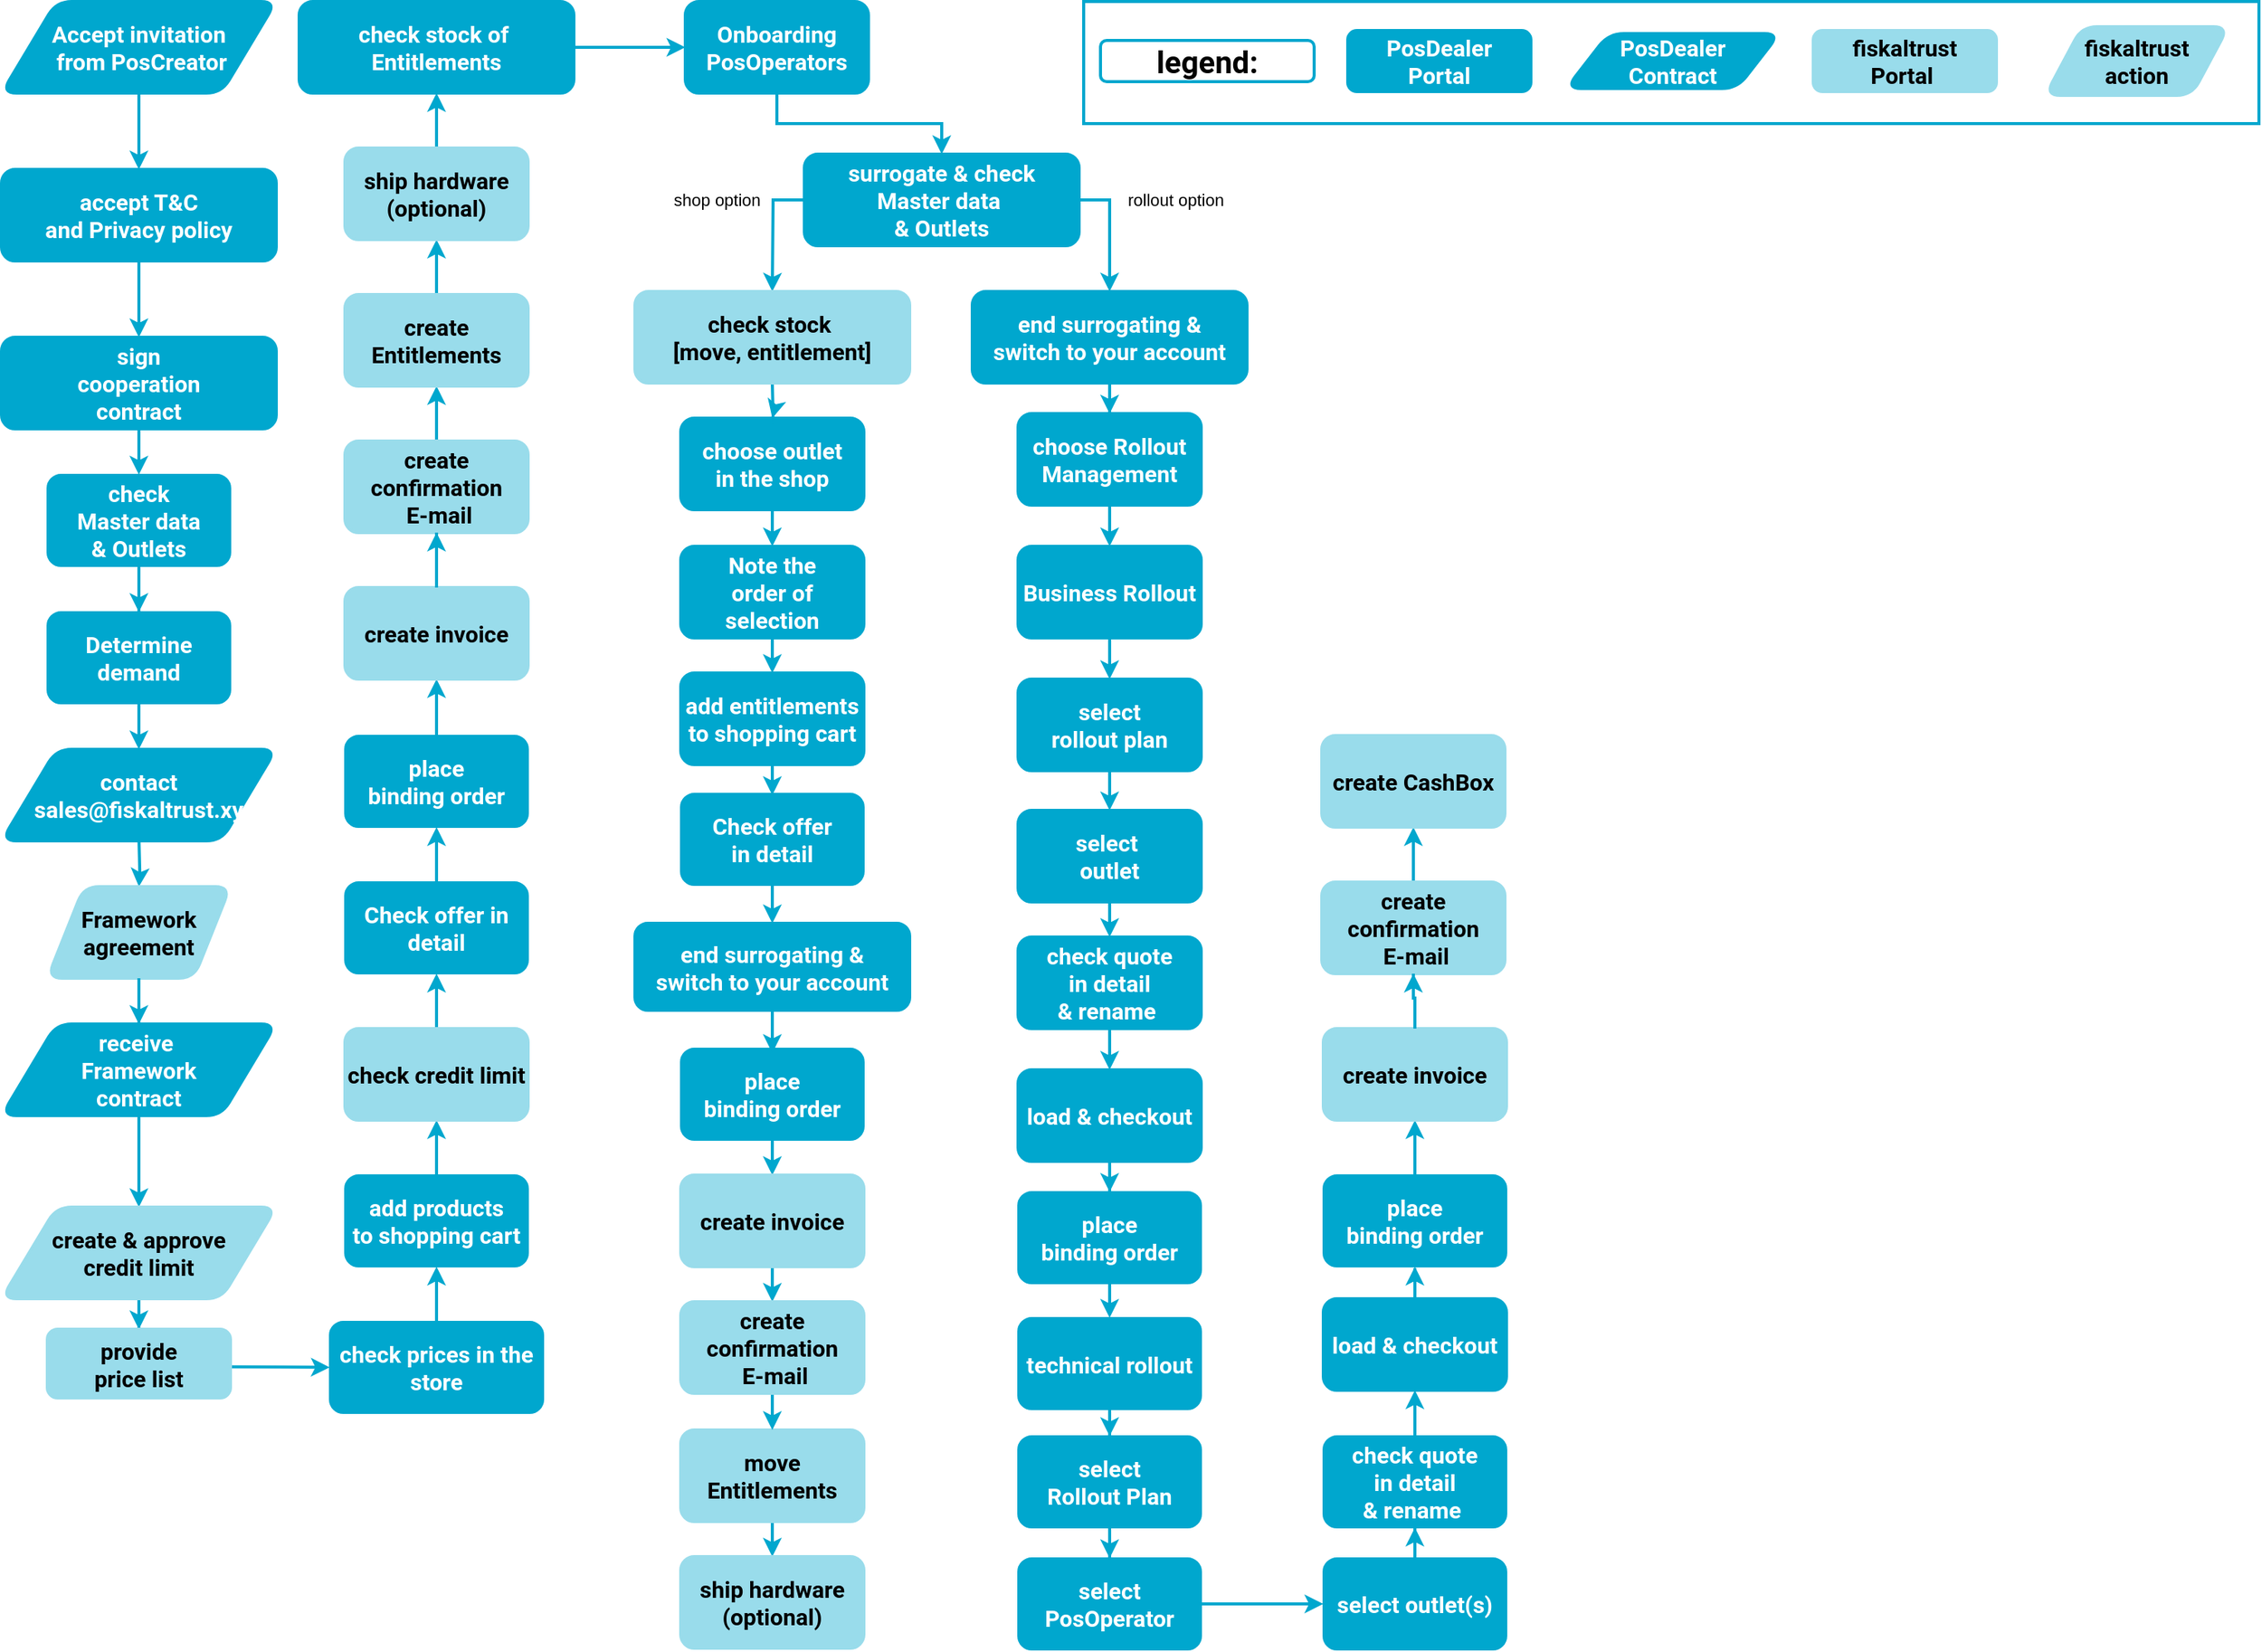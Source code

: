 <mxfile version="16.0.2" type="device"><diagram id="QbzfSZQ-SDMrvHjBKsKO" name="Seite-1"><mxGraphModel dx="2638" dy="857" grid="1" gridSize="10" guides="1" tooltips="1" connect="1" arrows="1" fold="1" page="1" pageScale="1" pageWidth="827" pageHeight="1169" math="0" shadow="0"><root><mxCell id="0"/><mxCell id="1" parent="0"/><mxCell id="4OiBXsp9UvLavrkh-ctq-4" value="" style="edgeStyle=orthogonalEdgeStyle;rounded=0;orthogonalLoop=1;jettySize=auto;html=1;fontFamily=Roboto;fontSize=24;fontColor=#00A7CE;strokeColor=#00A7CE;strokeWidth=2;" parent="1" source="4OiBXsp9UvLavrkh-ctq-5" target="4OiBXsp9UvLavrkh-ctq-7" edge="1"><mxGeometry relative="1" as="geometry"/></mxCell><mxCell id="4OiBXsp9UvLavrkh-ctq-5" value="Accept invitation&lt;br&gt;&amp;nbsp;from PosCreator" style="shape=parallelogram;whiteSpace=wrap;html=1;rounded=1;fontFamily=Roboto;fontSize=15;fontColor=#FFFFFF;strokeColor=#00A7CE;fillColor=#00A7CE;strokeWidth=2;fontStyle=1whiteSpace=wrap;html=1;rounded=1;fontFamily=Roboto;fontSize=15;fontColor=#FFFFFF;fontStyle=1;strokeColor=#00A7CE;fillColor=#00A7CE;" parent="1" vertex="1"><mxGeometry x="-819" y="10" width="180" height="60" as="geometry"/></mxCell><mxCell id="4OiBXsp9UvLavrkh-ctq-6" value="" style="edgeStyle=orthogonalEdgeStyle;rounded=0;orthogonalLoop=1;jettySize=auto;html=1;fontColor=#00A7CE;strokeColor=#00A7CE;strokeWidth=2;" parent="1" source="4OiBXsp9UvLavrkh-ctq-7" target="4OiBXsp9UvLavrkh-ctq-10" edge="1"><mxGeometry relative="1" as="geometry"/></mxCell><mxCell id="4OiBXsp9UvLavrkh-ctq-7" value="accept T&amp;amp;C&lt;br&gt;and Privacy policy&lt;br&gt;" style="whiteSpace=wrap;html=1;rounded=1;fontFamily=Roboto;fontSize=15;fontColor=#FFFFFF;strokeColor=#00A7CE;fillColor=#00A7CE;strokeWidth=2;fontStyle=1" parent="1" vertex="1"><mxGeometry x="-819" y="120" width="180" height="60" as="geometry"/></mxCell><mxCell id="4OiBXsp9UvLavrkh-ctq-8" value="" style="edgeStyle=orthogonalEdgeStyle;rounded=0;orthogonalLoop=1;jettySize=auto;html=1;fontColor=#00A7CE;strokeColor=#00A7CE;strokeWidth=2;exitX=0.916;exitY=0.548;exitDx=0;exitDy=0;exitPerimeter=0;" parent="1" source="6P4gsvASm-TvAO0imJt--30" target="4OiBXsp9UvLavrkh-ctq-11" edge="1"><mxGeometry relative="1" as="geometry"/></mxCell><mxCell id="4OiBXsp9UvLavrkh-ctq-9" value="" style="edgeStyle=orthogonalEdgeStyle;rounded=0;orthogonalLoop=1;jettySize=auto;html=1;fontColor=#00A7CE;strokeColor=#00A7CE;startArrow=none;strokeWidth=2;" parent="1" source="6P4gsvASm-TvAO0imJt--11" edge="1"><mxGeometry relative="1" as="geometry"><mxPoint x="-729" y="500" as="targetPoint"/></mxGeometry></mxCell><mxCell id="6P4gsvASm-TvAO0imJt--14" value="" style="edgeStyle=orthogonalEdgeStyle;rounded=0;orthogonalLoop=1;jettySize=auto;html=1;fontColor=#000000;strokeColor=#00A7CE;strokeWidth=2;" parent="1" source="4OiBXsp9UvLavrkh-ctq-10" target="6P4gsvASm-TvAO0imJt--11" edge="1"><mxGeometry relative="1" as="geometry"/></mxCell><mxCell id="4OiBXsp9UvLavrkh-ctq-10" value="&lt;span&gt;sign&lt;br&gt;cooperation &lt;br&gt;contract&lt;/span&gt;" style="whiteSpace=wrap;html=1;rounded=1;fontFamily=Roboto;fontSize=15;fontColor=#FFFFFF;strokeColor=#00A7CE;fillColor=#00A7CE;strokeWidth=2;fontStyle=1" parent="1" vertex="1"><mxGeometry x="-819" y="230" width="180" height="60" as="geometry"/></mxCell><mxCell id="6P4gsvASm-TvAO0imJt--34" value="" style="edgeStyle=orthogonalEdgeStyle;rounded=0;orthogonalLoop=1;jettySize=auto;html=1;fontColor=#000000;strokeColor=#00A7CE;strokeWidth=2;" parent="1" source="4OiBXsp9UvLavrkh-ctq-11" target="6P4gsvASm-TvAO0imJt--33" edge="1"><mxGeometry relative="1" as="geometry"/></mxCell><mxCell id="4OiBXsp9UvLavrkh-ctq-11" value="check prices in the store" style="whiteSpace=wrap;html=1;rounded=1;fontFamily=Roboto;fontSize=15;fontColor=#FFFFFF;fontStyle=1;strokeColor=#00A7CE;fillColor=#00A7CE;" parent="1" vertex="1"><mxGeometry x="-604" y="875" width="140" height="60" as="geometry"/></mxCell><mxCell id="4OiBXsp9UvLavrkh-ctq-12" value="" style="edgeStyle=orthogonalEdgeStyle;rounded=0;orthogonalLoop=1;jettySize=auto;html=1;fontColor=#FFFFFF;strokeColor=#00A7CE;strokeWidth=2;" parent="1" target="4OiBXsp9UvLavrkh-ctq-15" edge="1"><mxGeometry relative="1" as="geometry"><mxPoint x="-728.923" y="560" as="sourcePoint"/></mxGeometry></mxCell><mxCell id="4OiBXsp9UvLavrkh-ctq-13" value="contact sales@fiskaltrust.xy" style="shape=parallelogram;whiteSpace=wrap;html=1;rounded=1;fontFamily=Roboto;fontSize=15;fontColor=#FFFFFF;strokeColor=#00A7CE;fillColor=#00A7CE;strokeWidth=2;fontStyle=1" parent="1" vertex="1"><mxGeometry x="-819" y="500" width="180" height="60" as="geometry"/></mxCell><mxCell id="4OiBXsp9UvLavrkh-ctq-14" value="" style="edgeStyle=orthogonalEdgeStyle;rounded=0;orthogonalLoop=1;jettySize=auto;html=1;fontColor=#FFFFFF;strokeColor=#00A7CE;strokeWidth=2;" parent="1" source="4OiBXsp9UvLavrkh-ctq-15" target="4OiBXsp9UvLavrkh-ctq-16" edge="1"><mxGeometry relative="1" as="geometry"/></mxCell><mxCell id="6P4gsvASm-TvAO0imJt--19" value="" style="edgeStyle=orthogonalEdgeStyle;rounded=0;orthogonalLoop=1;jettySize=auto;html=1;fontColor=#000000;strokeColor=#00A7CE;strokeWidth=2;startArrow=none;" parent="1" source="4OiBXsp9UvLavrkh-ctq-16" target="6P4gsvASm-TvAO0imJt--17" edge="1"><mxGeometry relative="1" as="geometry"/></mxCell><mxCell id="4OiBXsp9UvLavrkh-ctq-15" value="Framework agreement" style="shape=parallelogram;whiteSpace=wrap;html=1;rounded=1;fontFamily=Roboto;fontSize=15;fontColor=#000000;strokeColor=#99DCEB;fillColor=#99DCEB;strokeWidth=2;fontStyle=1" parent="1" vertex="1"><mxGeometry x="-789" y="590" width="120" height="60" as="geometry"/></mxCell><mxCell id="6P4gsvASm-TvAO0imJt--16" value="" style="edgeStyle=orthogonalEdgeStyle;rounded=0;orthogonalLoop=1;jettySize=auto;html=1;fontColor=#000000;strokeColor=#00A7CE;strokeWidth=2;" parent="1" source="6P4gsvASm-TvAO0imJt--11" target="6P4gsvASm-TvAO0imJt--15" edge="1"><mxGeometry relative="1" as="geometry"/></mxCell><mxCell id="6P4gsvASm-TvAO0imJt--11" value="check &lt;br&gt;Master data &lt;br&gt;&amp;amp; Outlets" style="whiteSpace=wrap;html=1;fontSize=15;fontFamily=Roboto;fillColor=#00A7CE;strokeColor=#00A7CE;fontColor=#FFFFFF;rounded=1;fontStyle=1;" parent="1" vertex="1"><mxGeometry x="-789" y="320" width="120" height="60" as="geometry"/></mxCell><mxCell id="6P4gsvASm-TvAO0imJt--15" value="Determine demand" style="whiteSpace=wrap;html=1;fontSize=15;fontFamily=Roboto;fillColor=#00A7CE;strokeColor=#00A7CE;fontColor=#FFFFFF;rounded=1;fontStyle=1;" parent="1" vertex="1"><mxGeometry x="-789" y="410" width="120" height="60" as="geometry"/></mxCell><mxCell id="6P4gsvASm-TvAO0imJt--31" value="" style="edgeStyle=orthogonalEdgeStyle;rounded=0;orthogonalLoop=1;jettySize=auto;html=1;fontColor=#000000;strokeColor=#00A7CE;strokeWidth=2;" parent="1" source="6P4gsvASm-TvAO0imJt--17" target="6P4gsvASm-TvAO0imJt--30" edge="1"><mxGeometry relative="1" as="geometry"/></mxCell><mxCell id="6P4gsvASm-TvAO0imJt--17" value="create &amp;amp; approve&lt;br&gt;credit limit" style="shape=parallelogram;whiteSpace=wrap;html=1;rounded=1;fontFamily=Roboto;fontSize=15;fontColor=#000000;strokeColor=#99DCEB;fillColor=#99DCEB;strokeWidth=2;fontStyle=1" parent="1" vertex="1"><mxGeometry x="-819" y="800.004" width="180" height="60" as="geometry"/></mxCell><mxCell id="6P4gsvASm-TvAO0imJt--30" value="provide&lt;br&gt;price list" style="whiteSpace=wrap;html=1;rounded=1;fontFamily=Roboto;fontSize=15;fontColor=#000000;strokeColor=#99DCEB;fillColor=#99DCEB;strokeWidth=2;fontStyle=1" parent="1" vertex="1"><mxGeometry x="-789" y="880.004" width="120" height="45" as="geometry"/></mxCell><mxCell id="4OiBXsp9UvLavrkh-ctq-16" value="receive&amp;nbsp;&lt;br&gt;Framework &lt;br&gt;contract" style="shape=parallelogram;whiteSpace=wrap;html=1;rounded=1;fontFamily=Roboto;fontSize=15;fontColor=#FFFFFF;strokeColor=#00A7CE;fillColor=#00A7CE;strokeWidth=2;fontStyle=1" parent="1" vertex="1"><mxGeometry x="-819" y="680" width="180" height="60" as="geometry"/></mxCell><mxCell id="6P4gsvASm-TvAO0imJt--32" value="" style="edgeStyle=orthogonalEdgeStyle;rounded=0;orthogonalLoop=1;jettySize=auto;html=1;fontColor=#000000;strokeColor=#00A7CE;strokeWidth=2;endArrow=none;" parent="1" source="4OiBXsp9UvLavrkh-ctq-15" target="4OiBXsp9UvLavrkh-ctq-16" edge="1"><mxGeometry relative="1" as="geometry"><mxPoint x="-729" y="650" as="sourcePoint"/><mxPoint x="-729" y="800.004" as="targetPoint"/></mxGeometry></mxCell><mxCell id="6P4gsvASm-TvAO0imJt--36" value="" style="edgeStyle=orthogonalEdgeStyle;rounded=0;orthogonalLoop=1;jettySize=auto;html=1;fontColor=#000000;strokeColor=#00A7CE;strokeWidth=2;" parent="1" source="6P4gsvASm-TvAO0imJt--33" target="6P4gsvASm-TvAO0imJt--35" edge="1"><mxGeometry relative="1" as="geometry"/></mxCell><mxCell id="6P4gsvASm-TvAO0imJt--33" value="add products&lt;br&gt;to shopping cart" style="whiteSpace=wrap;html=1;fontSize=15;fontFamily=Roboto;fillColor=#00A7CE;strokeColor=#00A7CE;fontColor=#FFFFFF;rounded=1;fontStyle=1;" parent="1" vertex="1"><mxGeometry x="-594" y="779" width="120" height="60" as="geometry"/></mxCell><mxCell id="6P4gsvASm-TvAO0imJt--38" value="" style="edgeStyle=orthogonalEdgeStyle;rounded=0;orthogonalLoop=1;jettySize=auto;html=1;fontColor=#000000;strokeColor=#00A7CE;strokeWidth=2;" parent="1" source="6P4gsvASm-TvAO0imJt--35" target="6P4gsvASm-TvAO0imJt--37" edge="1"><mxGeometry relative="1" as="geometry"/></mxCell><mxCell id="6P4gsvASm-TvAO0imJt--35" value="check credit limit" style="whiteSpace=wrap;html=1;rounded=1;fontFamily=Roboto;fontSize=15;fontColor=#000000;strokeColor=#99DCEB;fillColor=#99DCEB;strokeWidth=2;fontStyle=1" parent="1" vertex="1"><mxGeometry x="-594" y="683" width="120" height="60" as="geometry"/></mxCell><mxCell id="6P4gsvASm-TvAO0imJt--40" value="" style="edgeStyle=orthogonalEdgeStyle;rounded=0;orthogonalLoop=1;jettySize=auto;html=1;fontColor=#000000;strokeColor=#00A7CE;strokeWidth=2;" parent="1" source="6P4gsvASm-TvAO0imJt--37" target="6P4gsvASm-TvAO0imJt--39" edge="1"><mxGeometry relative="1" as="geometry"/></mxCell><mxCell id="6P4gsvASm-TvAO0imJt--37" value="&lt;span&gt;Check offer in detail&lt;/span&gt;" style="whiteSpace=wrap;html=1;fontSize=15;fontFamily=Roboto;fillColor=#00A7CE;strokeColor=#00A7CE;fontColor=#FFFFFF;rounded=1;fontStyle=1;" parent="1" vertex="1"><mxGeometry x="-594" y="587" width="120" height="60" as="geometry"/></mxCell><mxCell id="6P4gsvASm-TvAO0imJt--42" value="" style="edgeStyle=orthogonalEdgeStyle;rounded=0;orthogonalLoop=1;jettySize=auto;html=1;fontColor=#000000;strokeColor=#00A7CE;strokeWidth=2;" parent="1" source="6P4gsvASm-TvAO0imJt--39" target="6P4gsvASm-TvAO0imJt--41" edge="1"><mxGeometry relative="1" as="geometry"/></mxCell><mxCell id="6P4gsvASm-TvAO0imJt--39" value="place &lt;br&gt;binding order" style="whiteSpace=wrap;html=1;fontSize=15;fontFamily=Roboto;fillColor=#00A7CE;strokeColor=#00A7CE;fontColor=#FFFFFF;rounded=1;fontStyle=1;" parent="1" vertex="1"><mxGeometry x="-594" y="491" width="120" height="60" as="geometry"/></mxCell><mxCell id="6P4gsvASm-TvAO0imJt--44" value="" style="edgeStyle=orthogonalEdgeStyle;rounded=0;orthogonalLoop=1;jettySize=auto;html=1;fontColor=#000000;strokeColor=#00A7CE;strokeWidth=2;startArrow=none;" parent="1" source="6P4gsvASm-TvAO0imJt--49" target="6P4gsvASm-TvAO0imJt--43" edge="1"><mxGeometry relative="1" as="geometry"/></mxCell><mxCell id="6P4gsvASm-TvAO0imJt--50" value="" style="edgeStyle=orthogonalEdgeStyle;rounded=0;orthogonalLoop=1;jettySize=auto;html=1;fontColor=#000000;strokeColor=#00A7CE;strokeWidth=2;" parent="1" source="6P4gsvASm-TvAO0imJt--41" target="6P4gsvASm-TvAO0imJt--49" edge="1"><mxGeometry relative="1" as="geometry"/></mxCell><mxCell id="6P4gsvASm-TvAO0imJt--41" value="create invoice" style="whiteSpace=wrap;html=1;rounded=1;fontFamily=Roboto;fontSize=15;fontColor=#000000;strokeColor=#99DCEB;fillColor=#99DCEB;strokeWidth=2;fontStyle=1" parent="1" vertex="1"><mxGeometry x="-594" y="394" width="120" height="60" as="geometry"/></mxCell><mxCell id="6P4gsvASm-TvAO0imJt--46" value="" style="edgeStyle=orthogonalEdgeStyle;rounded=0;orthogonalLoop=1;jettySize=auto;html=1;fontColor=#000000;strokeColor=#00A7CE;strokeWidth=2;" parent="1" source="6P4gsvASm-TvAO0imJt--43" target="6P4gsvASm-TvAO0imJt--45" edge="1"><mxGeometry relative="1" as="geometry"/></mxCell><mxCell id="6P4gsvASm-TvAO0imJt--43" value="create Entitlements" style="whiteSpace=wrap;html=1;fontSize=15;fontFamily=Roboto;fillColor=#99DCEB;strokeColor=#99DCEB;fontColor=#000000;rounded=1;strokeWidth=2;fontStyle=1;" parent="1" vertex="1"><mxGeometry x="-594" y="202" width="120" height="60" as="geometry"/></mxCell><mxCell id="6P4gsvASm-TvAO0imJt--48" value="" style="edgeStyle=orthogonalEdgeStyle;rounded=0;orthogonalLoop=1;jettySize=auto;html=1;fontColor=#000000;strokeColor=#00A7CE;strokeWidth=2;" parent="1" source="6P4gsvASm-TvAO0imJt--45" target="6P4gsvASm-TvAO0imJt--47" edge="1"><mxGeometry relative="1" as="geometry"/></mxCell><mxCell id="6P4gsvASm-TvAO0imJt--45" value="ship hardware&lt;br&gt;(optional)" style="whiteSpace=wrap;html=1;fontSize=15;fontFamily=Roboto;fillColor=#99DCEB;strokeColor=#99DCEB;fontColor=#000000;rounded=1;strokeWidth=2;fontStyle=1;" parent="1" vertex="1"><mxGeometry x="-594" y="106" width="120" height="60" as="geometry"/></mxCell><mxCell id="6P4gsvASm-TvAO0imJt--53" value="" style="edgeStyle=orthogonalEdgeStyle;rounded=0;orthogonalLoop=1;jettySize=auto;html=1;fontColor=#000000;strokeColor=#00A7CE;strokeWidth=2;" parent="1" source="6P4gsvASm-TvAO0imJt--47" target="6P4gsvASm-TvAO0imJt--52" edge="1"><mxGeometry relative="1" as="geometry"/></mxCell><mxCell id="6P4gsvASm-TvAO0imJt--47" value="check stock of&amp;nbsp;&lt;br&gt;Entitlements" style="whiteSpace=wrap;html=1;rounded=1;fontFamily=Roboto;fontSize=15;fontColor=#FFFFFF;strokeColor=#00A7CE;fillColor=#00A7CE;strokeWidth=2;fontStyle=1" parent="1" vertex="1"><mxGeometry x="-624" y="10" width="180" height="60" as="geometry"/></mxCell><mxCell id="6P4gsvASm-TvAO0imJt--49" value="create confirmation&lt;br&gt;&amp;nbsp;E-mail" style="whiteSpace=wrap;html=1;fontSize=15;fontFamily=Roboto;fillColor=#99DCEB;strokeColor=#99DCEB;fontColor=#000000;rounded=1;strokeWidth=2;fontStyle=1;" parent="1" vertex="1"><mxGeometry x="-594" y="298" width="120" height="60" as="geometry"/></mxCell><mxCell id="6P4gsvASm-TvAO0imJt--51" value="" style="edgeStyle=orthogonalEdgeStyle;rounded=0;orthogonalLoop=1;jettySize=auto;html=1;fontColor=#000000;strokeColor=#00A7CE;strokeWidth=2;endArrow=none;" parent="1" source="6P4gsvASm-TvAO0imJt--41" target="6P4gsvASm-TvAO0imJt--49" edge="1"><mxGeometry relative="1" as="geometry"><mxPoint x="-534" y="415" as="sourcePoint"/><mxPoint x="-534" y="265" as="targetPoint"/></mxGeometry></mxCell><mxCell id="6P4gsvASm-TvAO0imJt--55" value="" style="edgeStyle=orthogonalEdgeStyle;rounded=0;orthogonalLoop=1;jettySize=auto;html=1;fontColor=#000000;strokeColor=#00A7CE;strokeWidth=2;" parent="1" source="6P4gsvASm-TvAO0imJt--52" target="6P4gsvASm-TvAO0imJt--54" edge="1"><mxGeometry relative="1" as="geometry"/></mxCell><mxCell id="6P4gsvASm-TvAO0imJt--52" value="Onboarding PosOperators" style="whiteSpace=wrap;html=1;fontSize=15;fontFamily=Roboto;fillColor=#00A7CE;strokeColor=#00A7CE;fontColor=#FFFFFF;rounded=1;strokeWidth=2;fontStyle=1;" parent="1" vertex="1"><mxGeometry x="-371" y="10" width="120" height="60" as="geometry"/></mxCell><mxCell id="6P4gsvASm-TvAO0imJt--63" value="" style="edgeStyle=orthogonalEdgeStyle;rounded=0;orthogonalLoop=1;jettySize=auto;html=1;fontColor=#000000;strokeColor=#00A7CE;strokeWidth=2;exitX=0;exitY=0.5;exitDx=0;exitDy=0;" parent="1" source="6P4gsvASm-TvAO0imJt--54" edge="1"><mxGeometry relative="1" as="geometry"><mxPoint x="-314.0" y="200" as="targetPoint"/></mxGeometry></mxCell><mxCell id="6P4gsvASm-TvAO0imJt--138" value="shop option&amp;nbsp;" style="edgeLabel;html=1;align=center;verticalAlign=middle;resizable=0;points=[];fontColor=#000000;" parent="6P4gsvASm-TvAO0imJt--63" vertex="1" connectable="0"><mxGeometry x="-0.489" relative="1" as="geometry"><mxPoint x="-36" as="offset"/></mxGeometry></mxCell><mxCell id="6P4gsvASm-TvAO0imJt--85" style="edgeStyle=orthogonalEdgeStyle;rounded=0;orthogonalLoop=1;jettySize=auto;html=1;entryX=0.5;entryY=0;entryDx=0;entryDy=0;fontColor=#000000;strokeColor=#00A7CE;strokeWidth=2;exitX=1;exitY=0.5;exitDx=0;exitDy=0;" parent="1" source="6P4gsvASm-TvAO0imJt--54" target="6P4gsvASm-TvAO0imJt--84" edge="1"><mxGeometry relative="1" as="geometry"/></mxCell><mxCell id="6P4gsvASm-TvAO0imJt--139" value="rollout option" style="edgeLabel;html=1;align=center;verticalAlign=middle;resizable=0;points=[];fontColor=#000000;" parent="6P4gsvASm-TvAO0imJt--85" vertex="1" connectable="0"><mxGeometry x="-0.494" relative="1" as="geometry"><mxPoint x="43" as="offset"/></mxGeometry></mxCell><mxCell id="6P4gsvASm-TvAO0imJt--54" value="&lt;span&gt;surrogate &amp;amp; check&lt;br&gt;&lt;/span&gt;&lt;span&gt;Master data&amp;nbsp;&lt;br&gt;&lt;/span&gt;&lt;span&gt;&amp;amp; Outlets&lt;/span&gt;" style="whiteSpace=wrap;html=1;fontSize=15;fontFamily=Roboto;fillColor=#00A7CE;strokeColor=#00A7CE;fontColor=#FFFFFF;rounded=1;strokeWidth=2;fontStyle=1;" parent="1" vertex="1"><mxGeometry x="-293" y="110" width="180" height="60" as="geometry"/></mxCell><mxCell id="6P4gsvASm-TvAO0imJt--59" value="" style="edgeStyle=orthogonalEdgeStyle;rounded=0;orthogonalLoop=1;jettySize=auto;html=1;fontColor=#000000;strokeColor=#00A7CE;strokeWidth=2;" parent="1" source="6P4gsvASm-TvAO0imJt--56" target="6P4gsvASm-TvAO0imJt--58" edge="1"><mxGeometry relative="1" as="geometry"/></mxCell><mxCell id="6P4gsvASm-TvAO0imJt--56" value="choose outlet&lt;br&gt;in the shop" style="whiteSpace=wrap;html=1;fontSize=15;fontFamily=Roboto;fillColor=#00A7CE;strokeColor=#00A7CE;fontColor=#FFFFFF;rounded=1;strokeWidth=2;fontStyle=1;" parent="1" vertex="1"><mxGeometry x="-374" y="283" width="120" height="60" as="geometry"/></mxCell><mxCell id="6P4gsvASm-TvAO0imJt--133" value="" style="edgeStyle=orthogonalEdgeStyle;rounded=0;orthogonalLoop=1;jettySize=auto;html=1;fontColor=#000000;strokeColor=#00A7CE;strokeWidth=2;" parent="1" source="6P4gsvASm-TvAO0imJt--58" target="6P4gsvASm-TvAO0imJt--132" edge="1"><mxGeometry relative="1" as="geometry"/></mxCell><mxCell id="6P4gsvASm-TvAO0imJt--58" value="&lt;div&gt;Note the &lt;br&gt;order of selection&lt;/div&gt;" style="whiteSpace=wrap;html=1;fontSize=15;fontFamily=Roboto;fillColor=#00A7CE;strokeColor=#00A7CE;fontColor=#FFFFFF;rounded=1;strokeWidth=2;fontStyle=1;" parent="1" vertex="1"><mxGeometry x="-374" y="367" width="120" height="60" as="geometry"/></mxCell><mxCell id="6P4gsvASm-TvAO0imJt--64" value="" style="edgeStyle=orthogonalEdgeStyle;rounded=0;orthogonalLoop=1;jettySize=auto;html=1;fontColor=#000000;strokeColor=#00A7CE;strokeWidth=2;" parent="1" target="6P4gsvASm-TvAO0imJt--56" edge="1"><mxGeometry relative="1" as="geometry"><mxPoint x="-314.0" y="260" as="sourcePoint"/></mxGeometry></mxCell><mxCell id="6P4gsvASm-TvAO0imJt--60" value="check stock&amp;nbsp;&lt;br&gt;[move, entitlement]" style="whiteSpace=wrap;html=1;rounded=1;fontFamily=Roboto;fontSize=15;fontColor=#000000;strokeColor=#99DCEB;fillColor=#99DCEB;strokeWidth=2;fontStyle=1" parent="1" vertex="1"><mxGeometry x="-404" y="200" width="180" height="60" as="geometry"/></mxCell><mxCell id="6P4gsvASm-TvAO0imJt--78" value="" style="edgeStyle=orthogonalEdgeStyle;rounded=0;orthogonalLoop=1;jettySize=auto;html=1;fontColor=#000000;strokeColor=#00A7CE;strokeWidth=2;entryX=0.5;entryY=0;entryDx=0;entryDy=0;" parent="1" source="6P4gsvASm-TvAO0imJt--65" target="6P4gsvASm-TvAO0imJt--77" edge="1"><mxGeometry relative="1" as="geometry"><mxPoint x="-314.0" y="612" as="targetPoint"/></mxGeometry></mxCell><mxCell id="6P4gsvASm-TvAO0imJt--65" value="&lt;span&gt;Check offer&lt;br&gt;in detail&lt;/span&gt;" style="whiteSpace=wrap;html=1;fontSize=15;fontFamily=Roboto;fillColor=#00A7CE;strokeColor=#00A7CE;fontColor=#FFFFFF;rounded=1;fontStyle=1;" parent="1" vertex="1"><mxGeometry x="-374" y="529" width="120" height="60" as="geometry"/></mxCell><mxCell id="6P4gsvASm-TvAO0imJt--73" value="" style="edgeStyle=orthogonalEdgeStyle;rounded=0;orthogonalLoop=1;jettySize=auto;html=1;fontColor=#000000;strokeColor=#00A7CE;strokeWidth=2;" parent="1" source="6P4gsvASm-TvAO0imJt--67" target="6P4gsvASm-TvAO0imJt--69" edge="1"><mxGeometry relative="1" as="geometry"/></mxCell><mxCell id="6P4gsvASm-TvAO0imJt--67" value="place &lt;br&gt;binding order" style="whiteSpace=wrap;html=1;fontSize=15;fontFamily=Roboto;fillColor=#00A7CE;strokeColor=#00A7CE;fontColor=#FFFFFF;rounded=1;fontStyle=1;" parent="1" vertex="1"><mxGeometry x="-374" y="696" width="120" height="60" as="geometry"/></mxCell><mxCell id="6P4gsvASm-TvAO0imJt--74" value="" style="edgeStyle=orthogonalEdgeStyle;rounded=0;orthogonalLoop=1;jettySize=auto;html=1;fontColor=#000000;strokeColor=#00A7CE;strokeWidth=2;" parent="1" source="6P4gsvASm-TvAO0imJt--69" target="6P4gsvASm-TvAO0imJt--72" edge="1"><mxGeometry relative="1" as="geometry"/></mxCell><mxCell id="6P4gsvASm-TvAO0imJt--69" value="create invoice" style="whiteSpace=wrap;html=1;rounded=1;fontFamily=Roboto;fontSize=15;fontColor=#000000;strokeColor=#99DCEB;fillColor=#99DCEB;strokeWidth=2;fontStyle=1" parent="1" vertex="1"><mxGeometry x="-374" y="779" width="120" height="60" as="geometry"/></mxCell><mxCell id="6P4gsvASm-TvAO0imJt--76" value="" style="edgeStyle=orthogonalEdgeStyle;rounded=0;orthogonalLoop=1;jettySize=auto;html=1;fontColor=#000000;strokeColor=#00A7CE;strokeWidth=2;" parent="1" source="6P4gsvASm-TvAO0imJt--70" target="6P4gsvASm-TvAO0imJt--71" edge="1"><mxGeometry relative="1" as="geometry"/></mxCell><mxCell id="6P4gsvASm-TvAO0imJt--70" value="move Entitlements" style="whiteSpace=wrap;html=1;fontSize=15;fontFamily=Roboto;fillColor=#99DCEB;strokeColor=#99DCEB;fontColor=#000000;rounded=1;strokeWidth=2;fontStyle=1;" parent="1" vertex="1"><mxGeometry x="-374" y="946" width="120" height="60" as="geometry"/></mxCell><mxCell id="6P4gsvASm-TvAO0imJt--71" value="ship hardware&lt;br&gt;(optional)" style="whiteSpace=wrap;html=1;fontSize=15;fontFamily=Roboto;fillColor=#99DCEB;strokeColor=#99DCEB;fontColor=#000000;rounded=1;strokeWidth=2;fontStyle=1;" parent="1" vertex="1"><mxGeometry x="-374" y="1029" width="120" height="60" as="geometry"/></mxCell><mxCell id="6P4gsvASm-TvAO0imJt--75" value="" style="edgeStyle=orthogonalEdgeStyle;rounded=0;orthogonalLoop=1;jettySize=auto;html=1;fontColor=#000000;strokeColor=#00A7CE;strokeWidth=2;" parent="1" source="6P4gsvASm-TvAO0imJt--72" target="6P4gsvASm-TvAO0imJt--70" edge="1"><mxGeometry relative="1" as="geometry"/></mxCell><mxCell id="6P4gsvASm-TvAO0imJt--72" value="create confirmation&lt;br&gt;&amp;nbsp;E-mail" style="whiteSpace=wrap;html=1;fontSize=15;fontFamily=Roboto;fillColor=#99DCEB;strokeColor=#99DCEB;fontColor=#000000;rounded=1;strokeWidth=2;fontStyle=1;" parent="1" vertex="1"><mxGeometry x="-374" y="862" width="120" height="60" as="geometry"/></mxCell><mxCell id="6P4gsvASm-TvAO0imJt--103" value="" style="edgeStyle=orthogonalEdgeStyle;rounded=0;orthogonalLoop=1;jettySize=auto;html=1;fontColor=#000000;strokeColor=#00A7CE;strokeWidth=2;" parent="1" source="6P4gsvASm-TvAO0imJt--77" edge="1"><mxGeometry relative="1" as="geometry"><mxPoint x="-314" y="699" as="targetPoint"/></mxGeometry></mxCell><mxCell id="6P4gsvASm-TvAO0imJt--77" value="&lt;span&gt;end surrogating &amp;amp;&lt;br&gt;switch to your account&lt;/span&gt;" style="whiteSpace=wrap;html=1;fontSize=15;fontFamily=Roboto;fillColor=#00A7CE;strokeColor=#00A7CE;fontColor=#FFFFFF;rounded=1;strokeWidth=2;fontStyle=1;" parent="1" vertex="1"><mxGeometry x="-404" y="614" width="180" height="57" as="geometry"/></mxCell><mxCell id="6P4gsvASm-TvAO0imJt--87" value="" style="edgeStyle=orthogonalEdgeStyle;rounded=0;orthogonalLoop=1;jettySize=auto;html=1;fontColor=#000000;strokeColor=#00A7CE;strokeWidth=2;" parent="1" source="6P4gsvASm-TvAO0imJt--84" target="6P4gsvASm-TvAO0imJt--86" edge="1"><mxGeometry relative="1" as="geometry"/></mxCell><mxCell id="6P4gsvASm-TvAO0imJt--84" value="&lt;span&gt;end surrogating &amp;amp;&lt;br&gt;switch to your account&lt;/span&gt;" style="whiteSpace=wrap;html=1;fontSize=15;fontFamily=Roboto;fillColor=#00A7CE;strokeColor=#00A7CE;fontColor=#FFFFFF;rounded=1;strokeWidth=2;fontStyle=1;" parent="1" vertex="1"><mxGeometry x="-183" y="200" width="180" height="60" as="geometry"/></mxCell><mxCell id="6P4gsvASm-TvAO0imJt--89" value="" style="edgeStyle=orthogonalEdgeStyle;rounded=0;orthogonalLoop=1;jettySize=auto;html=1;fontColor=#000000;strokeColor=#00A7CE;strokeWidth=2;" parent="1" source="6P4gsvASm-TvAO0imJt--86" target="6P4gsvASm-TvAO0imJt--88" edge="1"><mxGeometry relative="1" as="geometry"/></mxCell><mxCell id="6P4gsvASm-TvAO0imJt--86" value="choose Rollout Management" style="whiteSpace=wrap;html=1;fontSize=15;fontFamily=Roboto;fillColor=#00A7CE;strokeColor=#00A7CE;fontColor=#FFFFFF;rounded=1;strokeWidth=2;fontStyle=1;" parent="1" vertex="1"><mxGeometry x="-153" y="280" width="120" height="60" as="geometry"/></mxCell><mxCell id="6P4gsvASm-TvAO0imJt--91" value="" style="edgeStyle=orthogonalEdgeStyle;rounded=0;orthogonalLoop=1;jettySize=auto;html=1;fontColor=#000000;strokeColor=#00A7CE;strokeWidth=2;" parent="1" source="6P4gsvASm-TvAO0imJt--88" target="6P4gsvASm-TvAO0imJt--90" edge="1"><mxGeometry relative="1" as="geometry"/></mxCell><mxCell id="6P4gsvASm-TvAO0imJt--88" value="Business Rollout" style="whiteSpace=wrap;html=1;fontSize=15;fontFamily=Roboto;fillColor=#00A7CE;strokeColor=#00A7CE;fontColor=#FFFFFF;rounded=1;strokeWidth=2;fontStyle=1;" parent="1" vertex="1"><mxGeometry x="-153" y="367" width="120" height="60" as="geometry"/></mxCell><mxCell id="6P4gsvASm-TvAO0imJt--93" value="" style="edgeStyle=orthogonalEdgeStyle;rounded=0;orthogonalLoop=1;jettySize=auto;html=1;fontColor=#000000;strokeColor=#00A7CE;strokeWidth=2;" parent="1" source="6P4gsvASm-TvAO0imJt--90" target="6P4gsvASm-TvAO0imJt--92" edge="1"><mxGeometry relative="1" as="geometry"/></mxCell><mxCell id="6P4gsvASm-TvAO0imJt--90" value="select&lt;br&gt;rollout plan" style="whiteSpace=wrap;html=1;fontSize=15;fontFamily=Roboto;fillColor=#00A7CE;strokeColor=#00A7CE;fontColor=#FFFFFF;rounded=1;strokeWidth=2;fontStyle=1;" parent="1" vertex="1"><mxGeometry x="-153" y="454" width="120" height="60" as="geometry"/></mxCell><mxCell id="6P4gsvASm-TvAO0imJt--95" value="" style="edgeStyle=orthogonalEdgeStyle;rounded=0;orthogonalLoop=1;jettySize=auto;html=1;fontColor=#000000;strokeColor=#00A7CE;strokeWidth=2;" parent="1" source="6P4gsvASm-TvAO0imJt--92" target="6P4gsvASm-TvAO0imJt--94" edge="1"><mxGeometry relative="1" as="geometry"/></mxCell><mxCell id="6P4gsvASm-TvAO0imJt--92" value="select&amp;nbsp;&lt;br&gt;outlet" style="whiteSpace=wrap;html=1;fontSize=15;fontFamily=Roboto;fillColor=#00A7CE;strokeColor=#00A7CE;fontColor=#FFFFFF;rounded=1;strokeWidth=2;fontStyle=1;" parent="1" vertex="1"><mxGeometry x="-153" y="540" width="120" height="60" as="geometry"/></mxCell><mxCell id="6P4gsvASm-TvAO0imJt--97" value="" style="edgeStyle=orthogonalEdgeStyle;rounded=0;orthogonalLoop=1;jettySize=auto;html=1;fontColor=#000000;strokeColor=#00A7CE;strokeWidth=2;" parent="1" source="6P4gsvASm-TvAO0imJt--94" target="6P4gsvASm-TvAO0imJt--96" edge="1"><mxGeometry relative="1" as="geometry"/></mxCell><mxCell id="6P4gsvASm-TvAO0imJt--94" value="check quote &lt;br&gt;in detail&lt;br&gt;&amp;amp; rename&amp;nbsp;" style="whiteSpace=wrap;html=1;fontSize=15;fontFamily=Roboto;fillColor=#00A7CE;strokeColor=#00A7CE;fontColor=#FFFFFF;rounded=1;strokeWidth=2;fontStyle=1;" parent="1" vertex="1"><mxGeometry x="-153" y="623" width="120" height="60" as="geometry"/></mxCell><mxCell id="6P4gsvASm-TvAO0imJt--101" value="" style="edgeStyle=orthogonalEdgeStyle;rounded=0;orthogonalLoop=1;jettySize=auto;html=1;fontColor=#000000;strokeColor=#00A7CE;strokeWidth=2;" parent="1" source="6P4gsvASm-TvAO0imJt--96" target="6P4gsvASm-TvAO0imJt--100" edge="1"><mxGeometry relative="1" as="geometry"/></mxCell><mxCell id="6P4gsvASm-TvAO0imJt--96" value="load &amp;amp; checkout" style="whiteSpace=wrap;html=1;fontSize=15;fontFamily=Roboto;fillColor=#00A7CE;strokeColor=#00A7CE;fontColor=#FFFFFF;rounded=1;strokeWidth=2;fontStyle=1;" parent="1" vertex="1"><mxGeometry x="-153" y="710" width="120" height="60" as="geometry"/></mxCell><mxCell id="6P4gsvASm-TvAO0imJt--105" value="" style="edgeStyle=orthogonalEdgeStyle;rounded=0;orthogonalLoop=1;jettySize=auto;html=1;fontColor=#000000;strokeColor=#00A7CE;strokeWidth=2;" parent="1" source="6P4gsvASm-TvAO0imJt--100" target="6P4gsvASm-TvAO0imJt--104" edge="1"><mxGeometry relative="1" as="geometry"/></mxCell><mxCell id="6P4gsvASm-TvAO0imJt--100" value="place &lt;br&gt;binding order" style="whiteSpace=wrap;html=1;fontSize=15;fontFamily=Roboto;fillColor=#00A7CE;strokeColor=#00A7CE;fontColor=#FFFFFF;rounded=1;fontStyle=1;" parent="1" vertex="1"><mxGeometry x="-153" y="790" width="120" height="60" as="geometry"/></mxCell><mxCell id="6P4gsvASm-TvAO0imJt--107" value="" style="edgeStyle=orthogonalEdgeStyle;rounded=0;orthogonalLoop=1;jettySize=auto;html=1;fontColor=#000000;strokeColor=#00A7CE;strokeWidth=2;" parent="1" source="6P4gsvASm-TvAO0imJt--104" target="6P4gsvASm-TvAO0imJt--106" edge="1"><mxGeometry relative="1" as="geometry"/></mxCell><mxCell id="6P4gsvASm-TvAO0imJt--104" value="technical rollout" style="whiteSpace=wrap;html=1;fontSize=15;fontFamily=Roboto;fillColor=#00A7CE;strokeColor=#00A7CE;fontColor=#FFFFFF;rounded=1;fontStyle=1;" parent="1" vertex="1"><mxGeometry x="-153" y="872.5" width="120" height="60" as="geometry"/></mxCell><mxCell id="6P4gsvASm-TvAO0imJt--109" value="" style="edgeStyle=orthogonalEdgeStyle;rounded=0;orthogonalLoop=1;jettySize=auto;html=1;fontColor=#000000;strokeColor=#00A7CE;strokeWidth=2;" parent="1" source="6P4gsvASm-TvAO0imJt--106" target="6P4gsvASm-TvAO0imJt--108" edge="1"><mxGeometry relative="1" as="geometry"/></mxCell><mxCell id="6P4gsvASm-TvAO0imJt--106" value="select&lt;br&gt;Rollout Plan" style="whiteSpace=wrap;html=1;fontSize=15;fontFamily=Roboto;fillColor=#00A7CE;strokeColor=#00A7CE;fontColor=#FFFFFF;rounded=1;fontStyle=1;" parent="1" vertex="1"><mxGeometry x="-153" y="950" width="120" height="60" as="geometry"/></mxCell><mxCell id="6P4gsvASm-TvAO0imJt--111" value="" style="edgeStyle=orthogonalEdgeStyle;rounded=0;orthogonalLoop=1;jettySize=auto;html=1;fontColor=#000000;strokeColor=#00A7CE;strokeWidth=2;" parent="1" source="6P4gsvASm-TvAO0imJt--108" target="6P4gsvASm-TvAO0imJt--110" edge="1"><mxGeometry relative="1" as="geometry"/></mxCell><mxCell id="6P4gsvASm-TvAO0imJt--108" value="select PosOperator" style="whiteSpace=wrap;html=1;fontSize=15;fontFamily=Roboto;fillColor=#00A7CE;strokeColor=#00A7CE;fontColor=#FFFFFF;rounded=1;fontStyle=1;" parent="1" vertex="1"><mxGeometry x="-153" y="1030" width="120" height="60" as="geometry"/></mxCell><mxCell id="6P4gsvASm-TvAO0imJt--113" value="" style="edgeStyle=orthogonalEdgeStyle;rounded=0;orthogonalLoop=1;jettySize=auto;html=1;fontColor=#000000;strokeColor=#00A7CE;strokeWidth=2;" parent="1" source="6P4gsvASm-TvAO0imJt--110" target="6P4gsvASm-TvAO0imJt--112" edge="1"><mxGeometry relative="1" as="geometry"/></mxCell><mxCell id="6P4gsvASm-TvAO0imJt--110" value="select outlet(s)" style="whiteSpace=wrap;html=1;fontSize=15;fontFamily=Roboto;fillColor=#00A7CE;strokeColor=#00A7CE;fontColor=#FFFFFF;rounded=1;fontStyle=1;" parent="1" vertex="1"><mxGeometry x="47" y="1030" width="120" height="60" as="geometry"/></mxCell><mxCell id="6P4gsvASm-TvAO0imJt--115" value="" style="edgeStyle=orthogonalEdgeStyle;rounded=0;orthogonalLoop=1;jettySize=auto;html=1;fontColor=#000000;strokeColor=#00A7CE;strokeWidth=2;" parent="1" source="6P4gsvASm-TvAO0imJt--112" target="6P4gsvASm-TvAO0imJt--114" edge="1"><mxGeometry relative="1" as="geometry"/></mxCell><mxCell id="6P4gsvASm-TvAO0imJt--112" value="&lt;span&gt;check quote&lt;/span&gt;&lt;br&gt;&lt;span&gt;in detail&lt;/span&gt;&lt;br&gt;&lt;span&gt;&amp;amp; rename&amp;nbsp;&lt;/span&gt;" style="whiteSpace=wrap;html=1;fontSize=15;fontFamily=Roboto;fillColor=#00A7CE;strokeColor=#00A7CE;fontColor=#FFFFFF;rounded=1;fontStyle=1;" parent="1" vertex="1"><mxGeometry x="47" y="950" width="120" height="60" as="geometry"/></mxCell><mxCell id="6P4gsvASm-TvAO0imJt--117" value="" style="edgeStyle=orthogonalEdgeStyle;rounded=0;orthogonalLoop=1;jettySize=auto;html=1;fontColor=#000000;strokeColor=#00A7CE;strokeWidth=2;" parent="1" source="6P4gsvASm-TvAO0imJt--114" target="6P4gsvASm-TvAO0imJt--116" edge="1"><mxGeometry relative="1" as="geometry"/></mxCell><mxCell id="6P4gsvASm-TvAO0imJt--114" value="load &amp;amp; checkout" style="whiteSpace=wrap;html=1;fontSize=15;fontFamily=Roboto;fillColor=#00A7CE;strokeColor=#00A7CE;fontColor=#FFFFFF;rounded=1;strokeWidth=2;fontStyle=1;" parent="1" vertex="1"><mxGeometry x="47" y="860" width="120" height="60" as="geometry"/></mxCell><mxCell id="6P4gsvASm-TvAO0imJt--124" value="" style="edgeStyle=orthogonalEdgeStyle;rounded=0;orthogonalLoop=1;jettySize=auto;html=1;fontColor=#000000;strokeColor=#00A7CE;strokeWidth=2;" parent="1" source="6P4gsvASm-TvAO0imJt--116" target="6P4gsvASm-TvAO0imJt--120" edge="1"><mxGeometry relative="1" as="geometry"/></mxCell><mxCell id="6P4gsvASm-TvAO0imJt--116" value="place &lt;br&gt;binding order" style="whiteSpace=wrap;html=1;fontSize=15;fontFamily=Roboto;fillColor=#00A7CE;strokeColor=#00A7CE;fontColor=#FFFFFF;rounded=1;fontStyle=1;" parent="1" vertex="1"><mxGeometry x="47" y="779" width="120" height="60" as="geometry"/></mxCell><mxCell id="6P4gsvASm-TvAO0imJt--118" value="" style="edgeStyle=orthogonalEdgeStyle;rounded=0;orthogonalLoop=1;jettySize=auto;html=1;fontColor=#000000;strokeColor=#00A7CE;strokeWidth=2;startArrow=none;" parent="1" source="6P4gsvASm-TvAO0imJt--122" target="6P4gsvASm-TvAO0imJt--121" edge="1"><mxGeometry relative="1" as="geometry"/></mxCell><mxCell id="6P4gsvASm-TvAO0imJt--119" value="" style="edgeStyle=orthogonalEdgeStyle;rounded=0;orthogonalLoop=1;jettySize=auto;html=1;fontColor=#000000;strokeColor=#00A7CE;strokeWidth=2;" parent="1" source="6P4gsvASm-TvAO0imJt--120" target="6P4gsvASm-TvAO0imJt--122" edge="1"><mxGeometry relative="1" as="geometry"/></mxCell><mxCell id="6P4gsvASm-TvAO0imJt--120" value="create invoice" style="whiteSpace=wrap;html=1;rounded=1;fontFamily=Roboto;fontSize=15;fontColor=#000000;strokeColor=#99DCEB;fillColor=#99DCEB;strokeWidth=2;fontStyle=1" parent="1" vertex="1"><mxGeometry x="47" y="683" width="120" height="60" as="geometry"/></mxCell><mxCell id="6P4gsvASm-TvAO0imJt--121" value="create CashBox" style="whiteSpace=wrap;html=1;fontSize=15;fontFamily=Roboto;fillColor=#99DCEB;strokeColor=#99DCEB;fontColor=#000000;rounded=1;strokeWidth=2;fontStyle=1;" parent="1" vertex="1"><mxGeometry x="46" y="491" width="120" height="60" as="geometry"/></mxCell><mxCell id="6P4gsvASm-TvAO0imJt--122" value="create confirmation&lt;br&gt;&amp;nbsp;E-mail" style="whiteSpace=wrap;html=1;fontSize=15;fontFamily=Roboto;fillColor=#99DCEB;strokeColor=#99DCEB;fontColor=#000000;rounded=1;strokeWidth=2;fontStyle=1;" parent="1" vertex="1"><mxGeometry x="46" y="587" width="120" height="60" as="geometry"/></mxCell><mxCell id="6P4gsvASm-TvAO0imJt--123" value="" style="edgeStyle=orthogonalEdgeStyle;rounded=0;orthogonalLoop=1;jettySize=auto;html=1;fontColor=#000000;strokeColor=#00A7CE;strokeWidth=2;endArrow=none;" parent="1" source="6P4gsvASm-TvAO0imJt--120" target="6P4gsvASm-TvAO0imJt--122" edge="1"><mxGeometry relative="1" as="geometry"><mxPoint x="100" y="704" as="sourcePoint"/><mxPoint x="100" y="554" as="targetPoint"/></mxGeometry></mxCell><mxCell id="6P4gsvASm-TvAO0imJt--125" value="" style="group" parent="1" vertex="1" connectable="0"><mxGeometry x="-110" y="10" width="770" height="80" as="geometry"/></mxCell><mxCell id="6P4gsvASm-TvAO0imJt--126" value="" style="rounded=0;whiteSpace=wrap;html=1;fillColor=none;strokeWidth=2;strokeColor=#00A7CE;" parent="6P4gsvASm-TvAO0imJt--125" vertex="1"><mxGeometry width="770" height="80" as="geometry"/></mxCell><mxCell id="6P4gsvASm-TvAO0imJt--127" value="&lt;span style=&quot;font-size: 15px&quot;&gt;PosDealer&lt;br&gt;Portal&lt;/span&gt;" style="whiteSpace=wrap;html=1;rounded=1;fontFamily=Roboto;fontSize=15;fontColor=#FFFFFF;strokeColor=#00A7CE;fillColor=#00A7CE;strokeWidth=2;fontStyle=1" parent="6P4gsvASm-TvAO0imJt--125" vertex="1"><mxGeometry x="173" y="19.022" width="120" height="40" as="geometry"/></mxCell><mxCell id="6P4gsvASm-TvAO0imJt--128" value="fiskaltrust&lt;br&gt;Portal&amp;nbsp;" style="whiteSpace=wrap;html=1;rounded=1;fontFamily=Roboto;fontSize=15;fontColor=#000000;strokeColor=#99DCEB;fillColor=#99DCEB;strokeWidth=2;fontStyle=1" parent="6P4gsvASm-TvAO0imJt--125" vertex="1"><mxGeometry x="478" y="19.022" width="120" height="40" as="geometry"/></mxCell><mxCell id="6P4gsvASm-TvAO0imJt--129" value="fiskaltrust&lt;br&gt;action" style="shape=parallelogram;whiteSpace=wrap;html=1;rounded=1;fontFamily=Roboto;fontSize=15;fontColor=#000000;strokeColor=#99DCEB;fillColor=#99DCEB;strokeWidth=2;fontStyle=1" parent="6P4gsvASm-TvAO0imJt--125" vertex="1"><mxGeometry x="630" y="16.522" width="120" height="45" as="geometry"/></mxCell><mxCell id="6P4gsvASm-TvAO0imJt--130" value="&lt;font style=&quot;font-size: 20px&quot;&gt;legend:&lt;/font&gt;" style="whiteSpace=wrap;html=1;rounded=1;fontFamily=Roboto;fontStyle=1;fontSize=15;strokeWidth=2;strokeColor=#00A7CE;" parent="6P4gsvASm-TvAO0imJt--125" vertex="1"><mxGeometry x="11" y="25.509" width="140" height="27.027" as="geometry"/></mxCell><mxCell id="6P4gsvASm-TvAO0imJt--131" value="&lt;span style=&quot;font-size: 15px&quot;&gt;PosDealer&lt;br&gt;Contract&lt;/span&gt;" style="shape=parallelogram;whiteSpace=wrap;html=1;rounded=1;fontFamily=Roboto;fontSize=15;fontColor=#FFFFFF;strokeColor=#00A7CE;fillColor=#00A7CE;strokeWidth=2;fontStyle=1" parent="6P4gsvASm-TvAO0imJt--125" vertex="1"><mxGeometry x="316" y="21.004" width="140" height="36.036" as="geometry"/></mxCell><mxCell id="6P4gsvASm-TvAO0imJt--135" value="" style="edgeStyle=orthogonalEdgeStyle;rounded=0;orthogonalLoop=1;jettySize=auto;html=1;fontColor=#000000;strokeColor=#00A7CE;strokeWidth=2;" parent="1" source="6P4gsvASm-TvAO0imJt--132" edge="1"><mxGeometry relative="1" as="geometry"><mxPoint x="-314" y="530" as="targetPoint"/></mxGeometry></mxCell><mxCell id="6P4gsvASm-TvAO0imJt--132" value="&lt;span&gt;add entitlements&lt;/span&gt;&lt;br&gt;&lt;span&gt;to shopping cart&lt;/span&gt;" style="whiteSpace=wrap;html=1;fontSize=15;fontFamily=Roboto;fillColor=#00A7CE;strokeColor=#00A7CE;fontColor=#FFFFFF;rounded=1;strokeWidth=2;fontStyle=1;" parent="1" vertex="1"><mxGeometry x="-374" y="450" width="120" height="60" as="geometry"/></mxCell></root></mxGraphModel></diagram></mxfile>